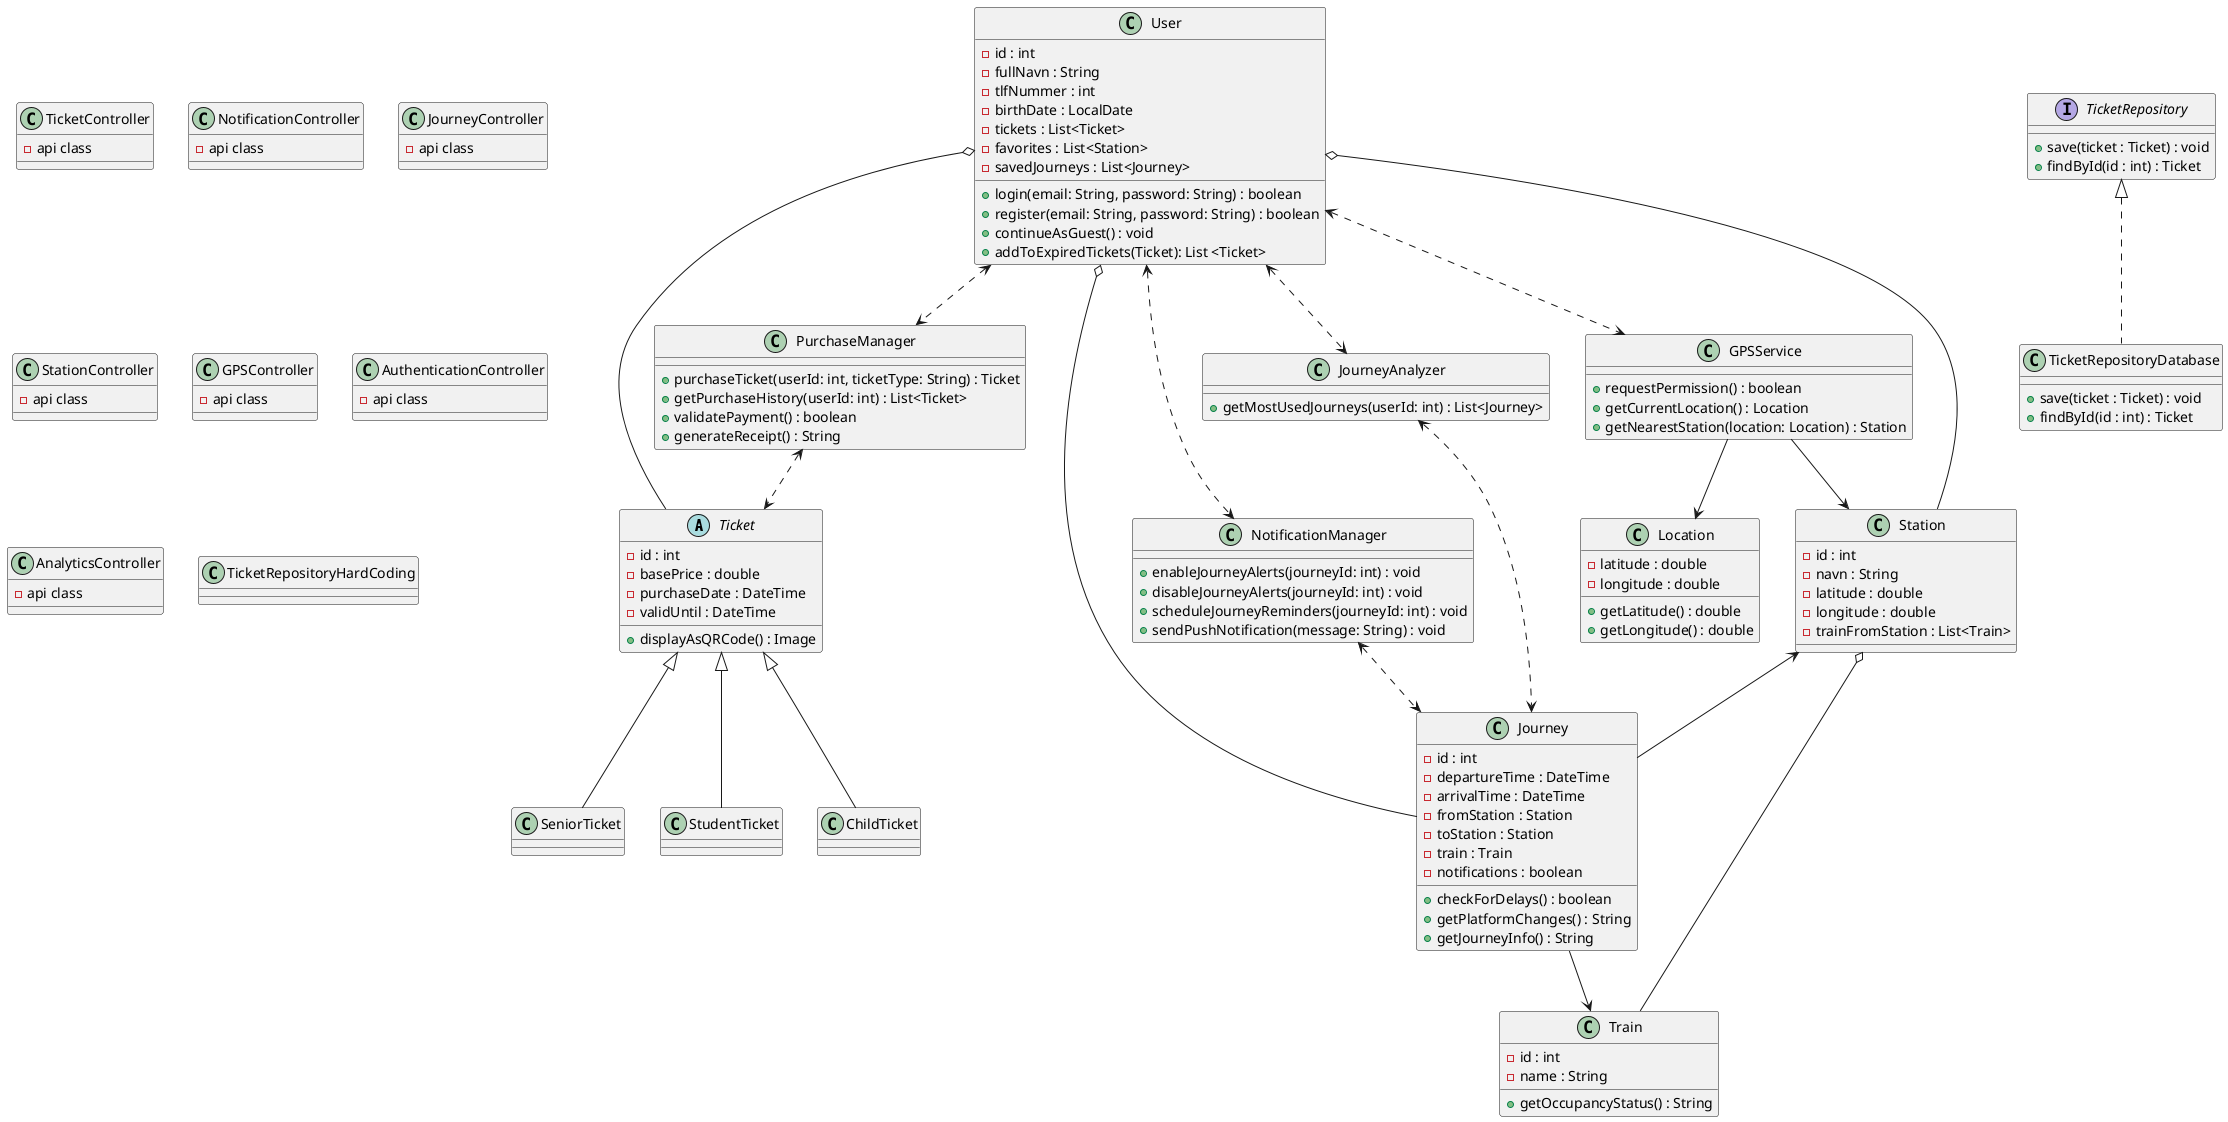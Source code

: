 @startuml

abstract class Ticket {
    - id : int
    - basePrice : double
    - purchaseDate : DateTime
    - validUntil : DateTime

    + displayAsQRCode() : Image

}

class StudentTicket
class ChildTicket
class SeniorTicket

Ticket <|-- StudentTicket
Ticket <|-- ChildTicket
Ticket <|-- SeniorTicket

class User {
    - id : int
    - fullNavn : String
    - tlfNummer : int
    - birthDate : LocalDate
    - tickets : List<Ticket>
    - favorites : List<Station>
    - savedJourneys : List<Journey>
    + login(email: String, password: String) : boolean
    + register(email: String, password: String) : boolean
    + continueAsGuest() : void
    + addToExpiredTickets(Ticket): List <Ticket>
}

class NotificationManager {
    + enableJourneyAlerts(journeyId: int) : void
    + disableJourneyAlerts(journeyId: int) : void
    + scheduleJourneyReminders(journeyId: int) : void
    + sendPushNotification(message: String) : void
}

class PurchaseManager {
    + purchaseTicket(userId: int, ticketType: String) : Ticket
    + getPurchaseHistory(userId: int) : List<Ticket>
    + validatePayment() : boolean
    + generateReceipt() : String
}

class JourneyAnalyzer {
    + getMostUsedJourneys(userId: int) : List<Journey>
}

class GPSService {
    + requestPermission() : boolean
    + getCurrentLocation() : Location
    + getNearestStation(location: Location) : Station
}

class Location {
    - latitude : double
    - longitude : double
    + getLatitude() : double
    + getLongitude() : double
}

class Train {
    - id : int
    - name : String
    + getOccupancyStatus() : String
}

class Station {
    - id : int
    - navn : String
    - latitude : double
    - longitude : double
    - trainFromStation : List<Train>
}

class Journey {
    - id : int
    - departureTime : DateTime
    - arrivalTime : DateTime
    - fromStation : Station
    - toStation : Station
    - train : Train
    - notifications : boolean
    + checkForDelays() : boolean
    + getPlatformChanges() : String
    + getJourneyInfo() : String
}

class TicketController {
    -api class
}

class NotificationController {
    -api class
}

class JourneyController {
    -api class
}

class StationController {
    -api class
}

class GPSController {
    -api class
}

class AuthenticationController {
    -api class
}

class AnalyticsController {
    -api class
}
interface TicketRepository {
    + save(ticket : Ticket) : void
    + findById(id : int) : Ticket
}

class TicketRepositoryDatabase {
    + save(ticket : Ticket) : void
    + findById(id : int) : Ticket
}

class TicketRepositoryHardCoding{

}

TicketRepository <|.. TicketRepositoryDatabase
User <..> NotificationManager
User <..> PurchaseManager
User <..> JourneyAnalyzer
User <..> GPSService

PurchaseManager <..> Ticket
NotificationManager <..> Journey
JourneyAnalyzer <..> Journey
GPSService --> Station
GPSService --> Location

User o-- Ticket
Station o-- Train
User o-- Station
Station <-- Journey
Journey --> Train
Journey --o User


@enduml
